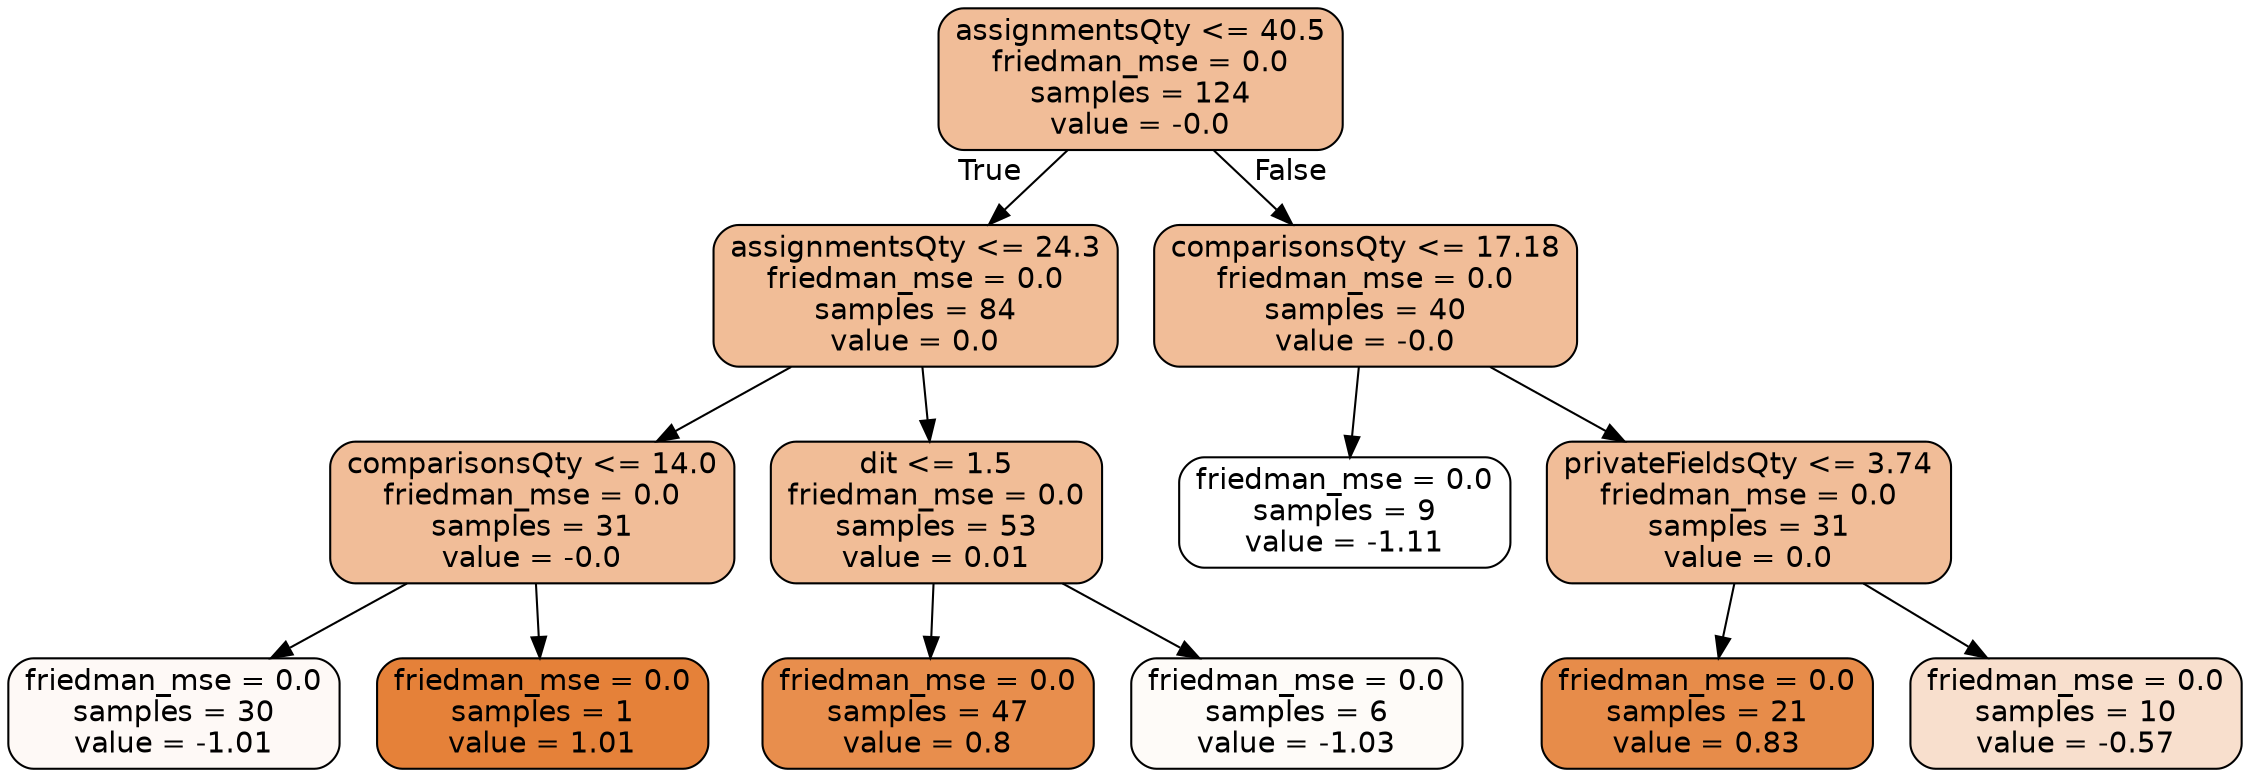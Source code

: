 digraph Tree {
node [shape=box, style="filled, rounded", color="black", fontname="helvetica"] ;
edge [fontname="helvetica"] ;
0 [label="assignmentsQty <= 40.5\nfriedman_mse = 0.0\nsamples = 124\nvalue = -0.0", fillcolor="#f1bd98"] ;
1 [label="assignmentsQty <= 24.3\nfriedman_mse = 0.0\nsamples = 84\nvalue = 0.0", fillcolor="#f1bd97"] ;
0 -> 1 [labeldistance=2.5, labelangle=45, headlabel="True"] ;
7 [label="comparisonsQty <= 14.0\nfriedman_mse = 0.0\nsamples = 31\nvalue = -0.0", fillcolor="#f1bd98"] ;
1 -> 7 ;
11 [label="friedman_mse = 0.0\nsamples = 30\nvalue = -1.01", fillcolor="#fef9f6"] ;
7 -> 11 ;
12 [label="friedman_mse = 0.0\nsamples = 1\nvalue = 1.01", fillcolor="#e58139"] ;
7 -> 12 ;
8 [label="dit <= 1.5\nfriedman_mse = 0.0\nsamples = 53\nvalue = 0.01", fillcolor="#f1bd97"] ;
1 -> 8 ;
9 [label="friedman_mse = 0.0\nsamples = 47\nvalue = 0.8", fillcolor="#e88e4d"] ;
8 -> 9 ;
10 [label="friedman_mse = 0.0\nsamples = 6\nvalue = -1.03", fillcolor="#fefbf8"] ;
8 -> 10 ;
2 [label="comparisonsQty <= 17.18\nfriedman_mse = 0.0\nsamples = 40\nvalue = -0.0", fillcolor="#f1bd98"] ;
0 -> 2 [labeldistance=2.5, labelangle=-45, headlabel="False"] ;
3 [label="friedman_mse = 0.0\nsamples = 9\nvalue = -1.11", fillcolor="#ffffff"] ;
2 -> 3 ;
4 [label="privateFieldsQty <= 3.74\nfriedman_mse = 0.0\nsamples = 31\nvalue = 0.0", fillcolor="#f1bd98"] ;
2 -> 4 ;
5 [label="friedman_mse = 0.0\nsamples = 21\nvalue = 0.83", fillcolor="#e78c4a"] ;
4 -> 5 ;
6 [label="friedman_mse = 0.0\nsamples = 10\nvalue = -0.57", fillcolor="#f8dfcd"] ;
4 -> 6 ;
}